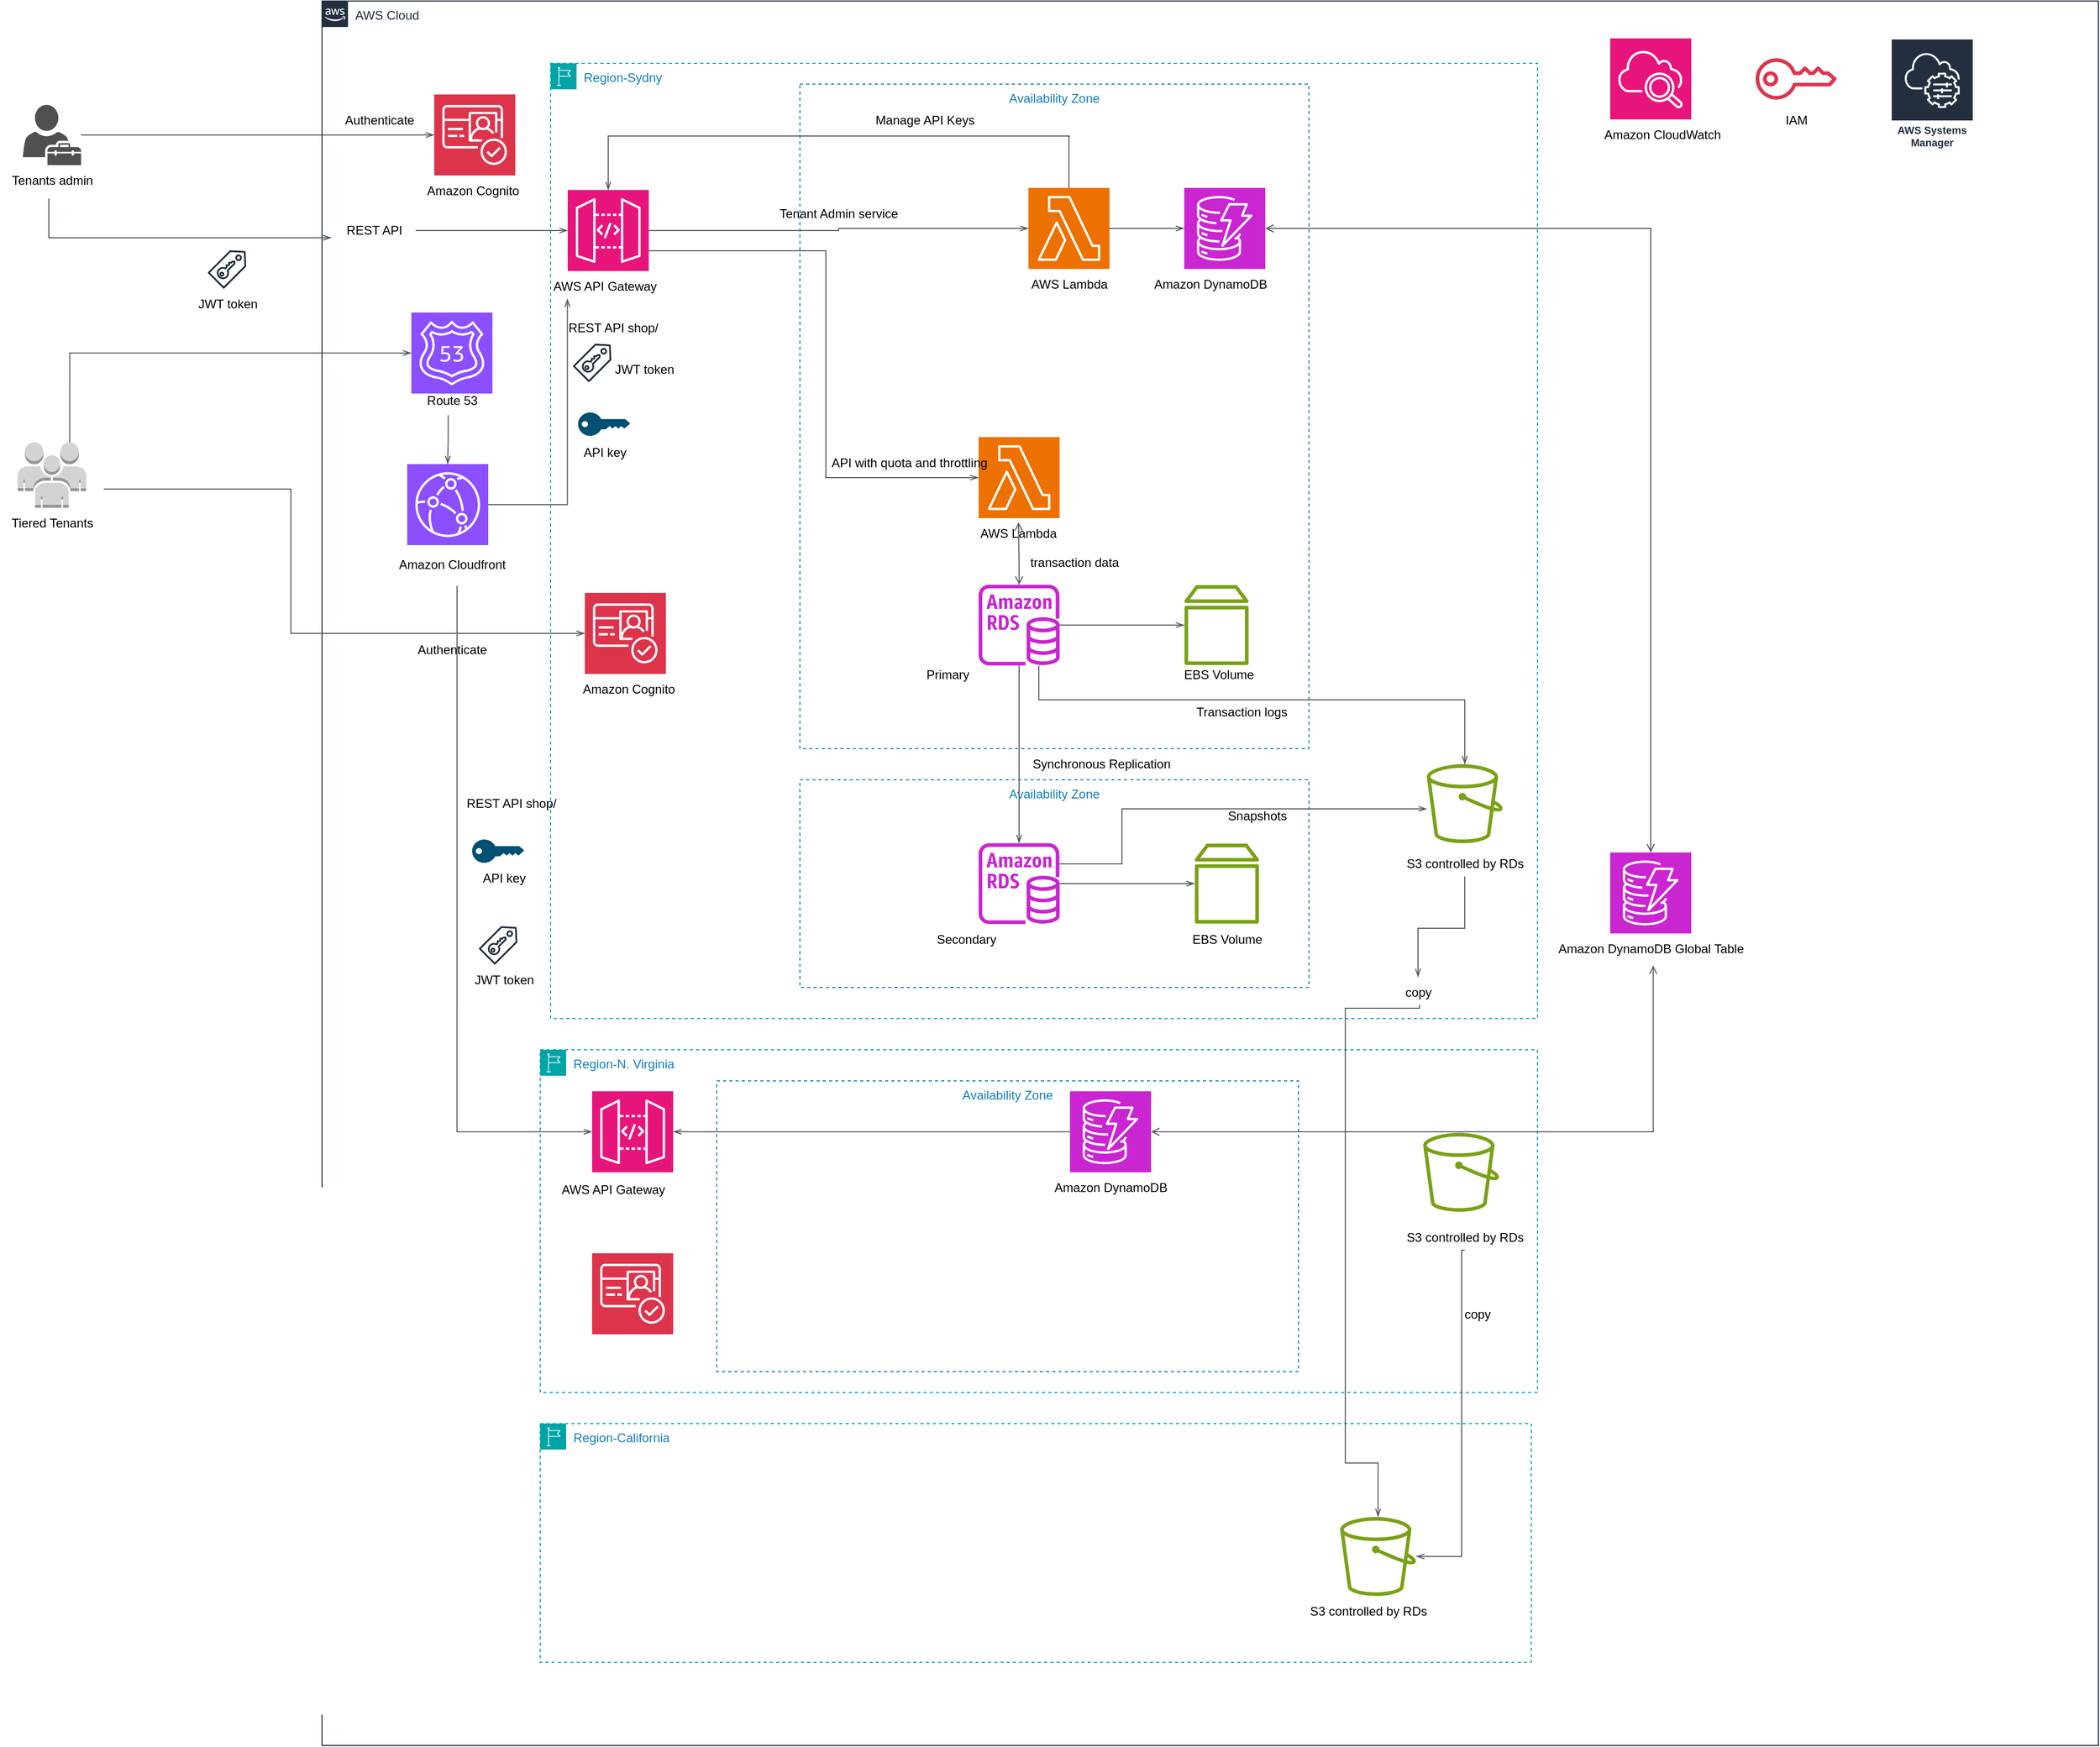 <mxfile version="24.7.12">
  <diagram name="Page-1" id="8FgOPHkXwPs0pgn3dxbm">
    <mxGraphModel dx="3476" dy="1894" grid="1" gridSize="10" guides="1" tooltips="1" connect="1" arrows="1" fold="1" page="1" pageScale="1" pageWidth="827" pageHeight="1169" math="0" shadow="0">
      <root>
        <mxCell id="0" />
        <mxCell id="1" parent="0" />
        <mxCell id="H6xSBqh_BfXNB8dxuA1T-73" value="Availability Zone" style="fillColor=none;strokeColor=#147EBA;dashed=1;verticalAlign=top;fontStyle=0;fontColor=#147EBA;whiteSpace=wrap;html=1;" parent="1" vertex="1">
          <mxGeometry x="720" y="180" width="490" height="640" as="geometry" />
        </mxCell>
        <mxCell id="H6xSBqh_BfXNB8dxuA1T-12" value="AWS Cloud" style="points=[[0,0],[0.25,0],[0.5,0],[0.75,0],[1,0],[1,0.25],[1,0.5],[1,0.75],[1,1],[0.75,1],[0.5,1],[0.25,1],[0,1],[0,0.75],[0,0.5],[0,0.25]];outlineConnect=0;gradientColor=none;html=1;whiteSpace=wrap;fontSize=12;fontStyle=0;container=1;pointerEvents=0;collapsible=0;recursiveResize=0;shape=mxgraph.aws4.group;grIcon=mxgraph.aws4.group_aws_cloud_alt;strokeColor=#232F3E;fillColor=none;verticalAlign=top;align=left;spacingLeft=30;fontColor=#232F3E;dashed=0;" parent="1" vertex="1">
          <mxGeometry x="260" y="100" width="1710" height="1680" as="geometry" />
        </mxCell>
        <mxCell id="H6xSBqh_BfXNB8dxuA1T-8" value="" style="sketch=0;outlineConnect=0;fontColor=#232F3E;gradientColor=none;fillColor=#C925D1;strokeColor=none;dashed=0;verticalLabelPosition=bottom;verticalAlign=top;align=center;html=1;fontSize=12;fontStyle=0;aspect=fixed;pointerEvents=1;shape=mxgraph.aws4.rds_instance;" parent="H6xSBqh_BfXNB8dxuA1T-12" vertex="1">
          <mxGeometry x="632" y="562" width="78" height="78" as="geometry" />
        </mxCell>
        <mxCell id="H6xSBqh_BfXNB8dxuA1T-9" value="" style="sketch=0;points=[[0,0,0],[0.25,0,0],[0.5,0,0],[0.75,0,0],[1,0,0],[0,1,0],[0.25,1,0],[0.5,1,0],[0.75,1,0],[1,1,0],[0,0.25,0],[0,0.5,0],[0,0.75,0],[1,0.25,0],[1,0.5,0],[1,0.75,0]];outlineConnect=0;fontColor=#232F3E;fillColor=#ED7100;strokeColor=#ffffff;dashed=0;verticalLabelPosition=bottom;verticalAlign=top;align=center;html=1;fontSize=12;fontStyle=0;aspect=fixed;shape=mxgraph.aws4.resourceIcon;resIcon=mxgraph.aws4.lambda;" parent="H6xSBqh_BfXNB8dxuA1T-12" vertex="1">
          <mxGeometry x="632" y="420" width="78" height="78" as="geometry" />
        </mxCell>
        <mxCell id="H6xSBqh_BfXNB8dxuA1T-11" value="" style="sketch=0;points=[[0,0,0],[0.25,0,0],[0.5,0,0],[0.75,0,0],[1,0,0],[0,1,0],[0.25,1,0],[0.5,1,0],[0.75,1,0],[1,1,0],[0,0.25,0],[0,0.5,0],[0,0.75,0],[1,0.25,0],[1,0.5,0],[1,0.75,0]];outlineConnect=0;fontColor=#232F3E;fillColor=#ED7100;strokeColor=#ffffff;dashed=0;verticalLabelPosition=bottom;verticalAlign=top;align=center;html=1;fontSize=12;fontStyle=0;aspect=fixed;shape=mxgraph.aws4.resourceIcon;resIcon=mxgraph.aws4.lambda;" parent="H6xSBqh_BfXNB8dxuA1T-12" vertex="1">
          <mxGeometry x="680" y="180" width="78" height="78" as="geometry" />
        </mxCell>
        <mxCell id="H6xSBqh_BfXNB8dxuA1T-10" value="" style="sketch=0;points=[[0,0,0],[0.25,0,0],[0.5,0,0],[0.75,0,0],[1,0,0],[0,1,0],[0.25,1,0],[0.5,1,0],[0.75,1,0],[1,1,0],[0,0.25,0],[0,0.5,0],[0,0.75,0],[1,0.25,0],[1,0.5,0],[1,0.75,0]];outlineConnect=0;fontColor=#232F3E;fillColor=#E7157B;strokeColor=#ffffff;dashed=0;verticalLabelPosition=bottom;verticalAlign=top;align=center;html=1;fontSize=12;fontStyle=0;aspect=fixed;shape=mxgraph.aws4.resourceIcon;resIcon=mxgraph.aws4.api_gateway;" parent="H6xSBqh_BfXNB8dxuA1T-12" vertex="1">
          <mxGeometry x="236.5" y="182" width="78" height="78" as="geometry" />
        </mxCell>
        <mxCell id="H6xSBqh_BfXNB8dxuA1T-6" value="" style="sketch=0;points=[[0,0,0],[0.25,0,0],[0.5,0,0],[0.75,0,0],[1,0,0],[0,1,0],[0.25,1,0],[0.5,1,0],[0.75,1,0],[1,1,0],[0,0.25,0],[0,0.5,0],[0,0.75,0],[1,0.25,0],[1,0.5,0],[1,0.75,0]];outlineConnect=0;fontColor=#232F3E;fillColor=#DD344C;strokeColor=#ffffff;dashed=0;verticalLabelPosition=bottom;verticalAlign=top;align=center;html=1;fontSize=12;fontStyle=0;aspect=fixed;shape=mxgraph.aws4.resourceIcon;resIcon=mxgraph.aws4.cognito;" parent="H6xSBqh_BfXNB8dxuA1T-12" vertex="1">
          <mxGeometry x="253" y="570" width="78" height="78" as="geometry" />
        </mxCell>
        <mxCell id="H6xSBqh_BfXNB8dxuA1T-14" value="" style="sketch=0;points=[[0,0,0],[0.25,0,0],[0.5,0,0],[0.75,0,0],[1,0,0],[0,1,0],[0.25,1,0],[0.5,1,0],[0.75,1,0],[1,1,0],[0,0.25,0],[0,0.5,0],[0,0.75,0],[1,0.25,0],[1,0.5,0],[1,0.75,0]];outlineConnect=0;fontColor=#232F3E;fillColor=#DD344C;strokeColor=#ffffff;dashed=0;verticalLabelPosition=bottom;verticalAlign=top;align=center;html=1;fontSize=12;fontStyle=0;aspect=fixed;shape=mxgraph.aws4.resourceIcon;resIcon=mxgraph.aws4.cognito;" parent="H6xSBqh_BfXNB8dxuA1T-12" vertex="1">
          <mxGeometry x="108" y="90" width="78" height="78" as="geometry" />
        </mxCell>
        <mxCell id="H6xSBqh_BfXNB8dxuA1T-20" value="Authenticate" style="text;html=1;align=center;verticalAlign=middle;resizable=0;points=[];autosize=1;strokeColor=none;fillColor=none;" parent="H6xSBqh_BfXNB8dxuA1T-12" vertex="1">
          <mxGeometry x="10" y="100" width="90" height="30" as="geometry" />
        </mxCell>
        <mxCell id="H6xSBqh_BfXNB8dxuA1T-23" value="Amazon Cognito" style="text;html=1;align=center;verticalAlign=middle;resizable=0;points=[];autosize=1;strokeColor=none;fillColor=none;" parent="H6xSBqh_BfXNB8dxuA1T-12" vertex="1">
          <mxGeometry x="90" y="168" width="110" height="30" as="geometry" />
        </mxCell>
        <mxCell id="H6xSBqh_BfXNB8dxuA1T-24" value="" style="points=[[0,0.5,0],[0.24,0,0],[0.5,0.28,0],[0.995,0.475,0],[0.5,0.72,0],[0.24,1,0]];verticalLabelPosition=bottom;sketch=0;html=1;verticalAlign=top;aspect=fixed;align=center;pointerEvents=1;shape=mxgraph.cisco19.key;fillColor=#005073;strokeColor=none;" parent="H6xSBqh_BfXNB8dxuA1T-12" vertex="1">
          <mxGeometry x="246.5" y="396.25" width="50" height="22.5" as="geometry" />
        </mxCell>
        <mxCell id="H6xSBqh_BfXNB8dxuA1T-26" value="Amazon Cognito" style="text;html=1;align=center;verticalAlign=middle;resizable=0;points=[];autosize=1;strokeColor=none;fillColor=none;" parent="H6xSBqh_BfXNB8dxuA1T-12" vertex="1">
          <mxGeometry x="240" y="648" width="110" height="30" as="geometry" />
        </mxCell>
        <mxCell id="H6xSBqh_BfXNB8dxuA1T-27" value="API key" style="text;html=1;align=center;verticalAlign=middle;resizable=0;points=[];autosize=1;strokeColor=none;fillColor=none;" parent="H6xSBqh_BfXNB8dxuA1T-12" vertex="1">
          <mxGeometry x="241.5" y="420" width="60" height="30" as="geometry" />
        </mxCell>
        <mxCell id="H6xSBqh_BfXNB8dxuA1T-31" value="" style="sketch=0;outlineConnect=0;fontColor=#232F3E;gradientColor=none;fillColor=#232F3D;strokeColor=none;dashed=0;verticalLabelPosition=bottom;verticalAlign=top;align=center;html=1;fontSize=12;fontStyle=0;aspect=fixed;pointerEvents=1;shape=mxgraph.aws4.saml_token;" parent="H6xSBqh_BfXNB8dxuA1T-12" vertex="1">
          <mxGeometry x="241.5" y="330" width="37" height="37" as="geometry" />
        </mxCell>
        <mxCell id="H6xSBqh_BfXNB8dxuA1T-32" value="JWT token" style="text;html=1;align=center;verticalAlign=middle;resizable=0;points=[];autosize=1;strokeColor=none;fillColor=none;" parent="H6xSBqh_BfXNB8dxuA1T-12" vertex="1">
          <mxGeometry x="270" y="340" width="80" height="30" as="geometry" />
        </mxCell>
        <mxCell id="H6xSBqh_BfXNB8dxuA1T-47" value="AWS API Gateway" style="text;html=1;align=center;verticalAlign=middle;resizable=0;points=[];autosize=1;strokeColor=none;fillColor=none;" parent="H6xSBqh_BfXNB8dxuA1T-12" vertex="1">
          <mxGeometry x="211.5" y="260" width="120" height="30" as="geometry" />
        </mxCell>
        <mxCell id="H6xSBqh_BfXNB8dxuA1T-48" value="AWS Lambda" style="text;html=1;align=center;verticalAlign=middle;resizable=0;points=[];autosize=1;strokeColor=none;fillColor=none;" parent="H6xSBqh_BfXNB8dxuA1T-12" vertex="1">
          <mxGeometry x="669" y="258" width="100" height="30" as="geometry" />
        </mxCell>
        <mxCell id="H6xSBqh_BfXNB8dxuA1T-49" value="AWS Lambda" style="text;html=1;align=center;verticalAlign=middle;resizable=0;points=[];autosize=1;strokeColor=none;fillColor=none;" parent="H6xSBqh_BfXNB8dxuA1T-12" vertex="1">
          <mxGeometry x="620" y="498" width="100" height="30" as="geometry" />
        </mxCell>
        <mxCell id="H6xSBqh_BfXNB8dxuA1T-51" value="" style="edgeStyle=orthogonalEdgeStyle;html=1;endArrow=openThin;elbow=vertical;startArrow=none;endFill=0;strokeColor=#545B64;rounded=0;entryX=0.5;entryY=0;entryDx=0;entryDy=0;entryPerimeter=0;exitX=0.5;exitY=0;exitDx=0;exitDy=0;exitPerimeter=0;" parent="H6xSBqh_BfXNB8dxuA1T-12" source="H6xSBqh_BfXNB8dxuA1T-11" target="H6xSBqh_BfXNB8dxuA1T-10" edge="1">
          <mxGeometry width="100" relative="1" as="geometry">
            <mxPoint x="530" y="340" as="sourcePoint" />
            <mxPoint x="430" y="340" as="targetPoint" />
            <Array as="points">
              <mxPoint x="720" y="130" />
              <mxPoint x="473" y="130" />
            </Array>
          </mxGeometry>
        </mxCell>
        <mxCell id="H6xSBqh_BfXNB8dxuA1T-52" value="Manage API Keys" style="text;html=1;align=center;verticalAlign=middle;resizable=0;points=[];autosize=1;strokeColor=none;fillColor=none;" parent="H6xSBqh_BfXNB8dxuA1T-12" vertex="1">
          <mxGeometry x="520" y="100" width="120" height="30" as="geometry" />
        </mxCell>
        <mxCell id="H6xSBqh_BfXNB8dxuA1T-53" value="Tenant Admin service" style="text;html=1;align=center;verticalAlign=middle;resizable=0;points=[];autosize=1;strokeColor=none;fillColor=none;" parent="H6xSBqh_BfXNB8dxuA1T-12" vertex="1">
          <mxGeometry x="427" y="190" width="140" height="30" as="geometry" />
        </mxCell>
        <mxCell id="H6xSBqh_BfXNB8dxuA1T-55" value="" style="edgeStyle=orthogonalEdgeStyle;html=1;endArrow=openThin;elbow=vertical;startArrow=none;endFill=0;strokeColor=#545B64;rounded=0;entryX=0;entryY=0.5;entryDx=0;entryDy=0;entryPerimeter=0;" parent="H6xSBqh_BfXNB8dxuA1T-12" source="H6xSBqh_BfXNB8dxuA1T-11" target="H6xSBqh_BfXNB8dxuA1T-62" edge="1">
          <mxGeometry width="100" relative="1" as="geometry">
            <mxPoint x="770" y="235" as="sourcePoint" />
            <mxPoint x="860" y="219.059" as="targetPoint" />
            <Array as="points" />
          </mxGeometry>
        </mxCell>
        <mxCell id="H6xSBqh_BfXNB8dxuA1T-56" value="" style="edgeStyle=orthogonalEdgeStyle;html=1;endArrow=openThin;elbow=vertical;startArrow=none;endFill=0;strokeColor=#545B64;rounded=0;exitX=1;exitY=0.75;exitDx=0;exitDy=0;exitPerimeter=0;entryX=0;entryY=0.5;entryDx=0;entryDy=0;entryPerimeter=0;" parent="H6xSBqh_BfXNB8dxuA1T-12" source="H6xSBqh_BfXNB8dxuA1T-10" target="H6xSBqh_BfXNB8dxuA1T-9" edge="1">
          <mxGeometry width="100" relative="1" as="geometry">
            <mxPoint x="430" y="340" as="sourcePoint" />
            <mxPoint x="530" y="340" as="targetPoint" />
            <Array as="points">
              <mxPoint x="485" y="241" />
              <mxPoint x="485" y="459" />
            </Array>
          </mxGeometry>
        </mxCell>
        <mxCell id="H6xSBqh_BfXNB8dxuA1T-57" value="API with quota and throttling" style="text;html=1;align=center;verticalAlign=middle;resizable=0;points=[];autosize=1;strokeColor=none;fillColor=none;" parent="H6xSBqh_BfXNB8dxuA1T-12" vertex="1">
          <mxGeometry x="480" y="430" width="170" height="30" as="geometry" />
        </mxCell>
        <mxCell id="H6xSBqh_BfXNB8dxuA1T-58" value="Authenticate" style="text;html=1;align=center;verticalAlign=middle;resizable=0;points=[];autosize=1;strokeColor=none;fillColor=none;" parent="H6xSBqh_BfXNB8dxuA1T-12" vertex="1">
          <mxGeometry x="80" y="610" width="90" height="30" as="geometry" />
        </mxCell>
        <mxCell id="H6xSBqh_BfXNB8dxuA1T-59" value="" style="sketch=0;points=[[0,0,0],[0.25,0,0],[0.5,0,0],[0.75,0,0],[1,0,0],[0,1,0],[0.25,1,0],[0.5,1,0],[0.75,1,0],[1,1,0],[0,0.25,0],[0,0.5,0],[0,0.75,0],[1,0.25,0],[1,0.5,0],[1,0.75,0]];points=[[0,0,0],[0.25,0,0],[0.5,0,0],[0.75,0,0],[1,0,0],[0,1,0],[0.25,1,0],[0.5,1,0],[0.75,1,0],[1,1,0],[0,0.25,0],[0,0.5,0],[0,0.75,0],[1,0.25,0],[1,0.5,0],[1,0.75,0]];outlineConnect=0;fontColor=#232F3E;fillColor=#E7157B;strokeColor=#ffffff;dashed=0;verticalLabelPosition=bottom;verticalAlign=top;align=center;html=1;fontSize=12;fontStyle=0;aspect=fixed;shape=mxgraph.aws4.resourceIcon;resIcon=mxgraph.aws4.cloudwatch_2;" parent="H6xSBqh_BfXNB8dxuA1T-12" vertex="1">
          <mxGeometry x="1240" y="36" width="78" height="78" as="geometry" />
        </mxCell>
        <mxCell id="H6xSBqh_BfXNB8dxuA1T-60" value="Amazon CloudWatch" style="text;html=1;align=center;verticalAlign=middle;resizable=0;points=[];autosize=1;strokeColor=none;fillColor=none;" parent="H6xSBqh_BfXNB8dxuA1T-12" vertex="1">
          <mxGeometry x="1220" y="114" width="140" height="30" as="geometry" />
        </mxCell>
        <mxCell id="H6xSBqh_BfXNB8dxuA1T-62" value="" style="sketch=0;points=[[0,0,0],[0.25,0,0],[0.5,0,0],[0.75,0,0],[1,0,0],[0,1,0],[0.25,1,0],[0.5,1,0],[0.75,1,0],[1,1,0],[0,0.25,0],[0,0.5,0],[0,0.75,0],[1,0.25,0],[1,0.5,0],[1,0.75,0]];outlineConnect=0;fontColor=#232F3E;fillColor=#C925D1;strokeColor=#ffffff;dashed=0;verticalLabelPosition=bottom;verticalAlign=top;align=center;html=1;fontSize=12;fontStyle=0;aspect=fixed;shape=mxgraph.aws4.resourceIcon;resIcon=mxgraph.aws4.dynamodb;" parent="H6xSBqh_BfXNB8dxuA1T-12" vertex="1">
          <mxGeometry x="830" y="180" width="78" height="78" as="geometry" />
        </mxCell>
        <mxCell id="H6xSBqh_BfXNB8dxuA1T-63" value="Amazon DynamoDB" style="text;html=1;align=center;verticalAlign=middle;resizable=0;points=[];autosize=1;strokeColor=none;fillColor=none;" parent="H6xSBqh_BfXNB8dxuA1T-12" vertex="1">
          <mxGeometry x="790" y="258" width="130" height="30" as="geometry" />
        </mxCell>
        <mxCell id="H6xSBqh_BfXNB8dxuA1T-64" value="" style="sketch=0;points=[[0,0,0],[0.25,0,0],[0.5,0,0],[0.75,0,0],[1,0,0],[0,1,0],[0.25,1,0],[0.5,1,0],[0.75,1,0],[1,1,0],[0,0.25,0],[0,0.5,0],[0,0.75,0],[1,0.25,0],[1,0.5,0],[1,0.75,0]];outlineConnect=0;fontColor=#232F3E;fillColor=#C925D1;strokeColor=#ffffff;dashed=0;verticalLabelPosition=bottom;verticalAlign=top;align=center;html=1;fontSize=12;fontStyle=0;aspect=fixed;shape=mxgraph.aws4.resourceIcon;resIcon=mxgraph.aws4.dynamodb;" parent="H6xSBqh_BfXNB8dxuA1T-12" vertex="1">
          <mxGeometry x="1240" y="820" width="78" height="78" as="geometry" />
        </mxCell>
        <mxCell id="H6xSBqh_BfXNB8dxuA1T-65" value="Amazon DynamoDB Global Table" style="text;html=1;align=center;verticalAlign=middle;resizable=0;points=[];autosize=1;strokeColor=none;fillColor=none;" parent="H6xSBqh_BfXNB8dxuA1T-12" vertex="1">
          <mxGeometry x="1179" y="898" width="200" height="30" as="geometry" />
        </mxCell>
        <mxCell id="H6xSBqh_BfXNB8dxuA1T-67" value="transaction data" style="text;html=1;align=center;verticalAlign=middle;resizable=0;points=[];autosize=1;strokeColor=none;fillColor=none;" parent="H6xSBqh_BfXNB8dxuA1T-12" vertex="1">
          <mxGeometry x="669" y="525.5" width="110" height="30" as="geometry" />
        </mxCell>
        <mxCell id="H6xSBqh_BfXNB8dxuA1T-68" value="" style="edgeStyle=orthogonalEdgeStyle;htmDepartman barl=1;endArrow=open;elbow=vertical;startArrow=open;startFill=0;endFill=0;strokeColor=#545B64;rounded=0;entryX=0.505;entryY=0.133;entryDx=0;entryDy=0;entryPerimeter=0;" parent="H6xSBqh_BfXNB8dxuA1T-12" source="H6xSBqh_BfXNB8dxuA1T-8" target="H6xSBqh_BfXNB8dxuA1T-49" edge="1">
          <mxGeometry width="100" relative="1" as="geometry">
            <mxPoint x="430" y="610" as="sourcePoint" />
            <mxPoint x="530" y="610" as="targetPoint" />
            <Array as="points" />
          </mxGeometry>
        </mxCell>
        <mxCell id="H6xSBqh_BfXNB8dxuA1T-69" value="" style="edgeStyle=orthogonalEdgeStyle;htmDepartman barl=1;endArrow=open;elbow=vertical;startArrow=open;startFill=0;endFill=0;strokeColor=#545B64;rounded=0;exitX=1;exitY=0.5;exitDx=0;exitDy=0;exitPerimeter=0;" parent="H6xSBqh_BfXNB8dxuA1T-12" source="H6xSBqh_BfXNB8dxuA1T-62" target="H6xSBqh_BfXNB8dxuA1T-64" edge="1">
          <mxGeometry width="100" relative="1" as="geometry">
            <mxPoint x="430" y="490" as="sourcePoint" />
            <mxPoint x="530" y="490" as="targetPoint" />
          </mxGeometry>
        </mxCell>
        <mxCell id="H6xSBqh_BfXNB8dxuA1T-76" value="" style="sketch=0;outlineConnect=0;fontColor=#232F3E;gradientColor=none;fillColor=#7AA116;strokeColor=none;dashed=0;verticalLabelPosition=bottom;verticalAlign=top;align=center;html=1;fontSize=12;fontStyle=0;aspect=fixed;pointerEvents=1;shape=mxgraph.aws4.volume;" parent="H6xSBqh_BfXNB8dxuA1T-12" vertex="1">
          <mxGeometry x="830" y="562" width="62" height="78" as="geometry" />
        </mxCell>
        <mxCell id="H6xSBqh_BfXNB8dxuA1T-77" value="EBS Volume" style="text;html=1;align=center;verticalAlign=middle;resizable=0;points=[];autosize=1;strokeColor=none;fillColor=none;" parent="H6xSBqh_BfXNB8dxuA1T-12" vertex="1">
          <mxGeometry x="818" y="633.5" width="90" height="30" as="geometry" />
        </mxCell>
        <mxCell id="H6xSBqh_BfXNB8dxuA1T-78" value="" style="edgeStyle=orthogonalEdgeStyle;html=1;endArrow=openThin;elbow=vertical;startArrow=none;endFill=0;strokeColor=#545B64;rounded=0;" parent="H6xSBqh_BfXNB8dxuA1T-12" source="H6xSBqh_BfXNB8dxuA1T-8" target="H6xSBqh_BfXNB8dxuA1T-76" edge="1">
          <mxGeometry width="100" relative="1" as="geometry">
            <mxPoint x="330" y="520" as="sourcePoint" />
            <mxPoint x="430" y="520" as="targetPoint" />
          </mxGeometry>
        </mxCell>
        <mxCell id="H6xSBqh_BfXNB8dxuA1T-82" value="Primary" style="text;html=1;align=center;verticalAlign=middle;resizable=0;points=[];autosize=1;strokeColor=none;fillColor=none;" parent="H6xSBqh_BfXNB8dxuA1T-12" vertex="1">
          <mxGeometry x="572" y="633.5" width="60" height="30" as="geometry" />
        </mxCell>
        <mxCell id="H6xSBqh_BfXNB8dxuA1T-84" value="Synchronous Replication" style="text;html=1;align=center;verticalAlign=middle;resizable=0;points=[];autosize=1;strokeColor=none;fillColor=none;" parent="H6xSBqh_BfXNB8dxuA1T-12" vertex="1">
          <mxGeometry x="670" y="720" width="160" height="30" as="geometry" />
        </mxCell>
        <mxCell id="H6xSBqh_BfXNB8dxuA1T-88" value="" style="sketch=0;outlineConnect=0;fontColor=#232F3E;gradientColor=none;fillColor=#7AA116;strokeColor=none;dashed=0;verticalLabelPosition=bottom;verticalAlign=top;align=center;html=1;fontSize=12;fontStyle=0;aspect=fixed;pointerEvents=1;shape=mxgraph.aws4.bucket;" parent="H6xSBqh_BfXNB8dxuA1T-12" vertex="1">
          <mxGeometry x="1063.46" y="735" width="73.08" height="76" as="geometry" />
        </mxCell>
        <mxCell id="H6xSBqh_BfXNB8dxuA1T-89" value="S3 controlled by RDs" style="text;html=1;align=center;verticalAlign=middle;resizable=0;points=[];autosize=1;strokeColor=none;fillColor=none;" parent="H6xSBqh_BfXNB8dxuA1T-12" vertex="1">
          <mxGeometry x="1030" y="816" width="140" height="30" as="geometry" />
        </mxCell>
        <mxCell id="H6xSBqh_BfXNB8dxuA1T-90" value="" style="edgeStyle=orthogonalEdgeStyle;html=1;endArrow=openThin;elbow=vertical;startArrow=none;endFill=0;strokeColor=#545B64;rounded=0;" parent="H6xSBqh_BfXNB8dxuA1T-12" source="H6xSBqh_BfXNB8dxuA1T-8" target="H6xSBqh_BfXNB8dxuA1T-88" edge="1">
          <mxGeometry width="100" relative="1" as="geometry">
            <mxPoint x="670" y="590" as="sourcePoint" />
            <mxPoint x="1030" y="660" as="targetPoint" />
            <Array as="points">
              <mxPoint x="690" y="673" />
            </Array>
          </mxGeometry>
        </mxCell>
        <mxCell id="H6xSBqh_BfXNB8dxuA1T-91" value="Transaction logs" style="text;html=1;align=center;verticalAlign=middle;resizable=0;points=[];autosize=1;strokeColor=none;fillColor=none;" parent="H6xSBqh_BfXNB8dxuA1T-12" vertex="1">
          <mxGeometry x="830" y="670" width="110" height="30" as="geometry" />
        </mxCell>
        <mxCell id="H6xSBqh_BfXNB8dxuA1T-107" value="Region-California" style="points=[[0,0],[0.25,0],[0.5,0],[0.75,0],[1,0],[1,0.25],[1,0.5],[1,0.75],[1,1],[0.75,1],[0.5,1],[0.25,1],[0,1],[0,0.75],[0,0.5],[0,0.25]];outlineConnect=0;gradientColor=none;html=1;whiteSpace=wrap;fontSize=12;fontStyle=0;container=1;pointerEvents=0;collapsible=0;recursiveResize=0;shape=mxgraph.aws4.group;grIcon=mxgraph.aws4.group_region;strokeColor=#00A4A6;fillColor=none;verticalAlign=top;align=left;spacingLeft=30;fontColor=#147EBA;dashed=1;" parent="H6xSBqh_BfXNB8dxuA1T-12" vertex="1">
          <mxGeometry x="210" y="1370" width="954" height="230" as="geometry" />
        </mxCell>
        <mxCell id="H6xSBqh_BfXNB8dxuA1T-109" value="" style="sketch=0;outlineConnect=0;fontColor=#232F3E;gradientColor=none;fillColor=#7AA116;strokeColor=none;dashed=0;verticalLabelPosition=bottom;verticalAlign=top;align=center;html=1;fontSize=12;fontStyle=0;aspect=fixed;pointerEvents=1;shape=mxgraph.aws4.bucket;" parent="H6xSBqh_BfXNB8dxuA1T-107" vertex="1">
          <mxGeometry x="770" y="90" width="73.08" height="76" as="geometry" />
        </mxCell>
        <mxCell id="H6xSBqh_BfXNB8dxuA1T-110" value="S3 controlled by RDs" style="text;html=1;align=center;verticalAlign=middle;resizable=0;points=[];autosize=1;strokeColor=none;fillColor=none;" parent="H6xSBqh_BfXNB8dxuA1T-107" vertex="1">
          <mxGeometry x="726.54" y="166" width="140" height="30" as="geometry" />
        </mxCell>
        <mxCell id="H6xSBqh_BfXNB8dxuA1T-113" value="copy" style="text;html=1;align=center;verticalAlign=middle;resizable=0;points=[];autosize=1;strokeColor=none;fillColor=none;" parent="H6xSBqh_BfXNB8dxuA1T-12" vertex="1">
          <mxGeometry x="1086.54" y="1250" width="50" height="30" as="geometry" />
        </mxCell>
        <mxCell id="H6xSBqh_BfXNB8dxuA1T-126" value="" style="sketch=0;points=[[0,0,0],[0.25,0,0],[0.5,0,0],[0.75,0,0],[1,0,0],[0,1,0],[0.25,1,0],[0.5,1,0],[0.75,1,0],[1,1,0],[0,0.25,0],[0,0.5,0],[0,0.75,0],[1,0.25,0],[1,0.5,0],[1,0.75,0]];outlineConnect=0;fontColor=#232F3E;fillColor=#8C4FFF;strokeColor=#ffffff;dashed=0;verticalLabelPosition=bottom;verticalAlign=top;align=center;html=1;fontSize=12;fontStyle=0;aspect=fixed;shape=mxgraph.aws4.resourceIcon;resIcon=mxgraph.aws4.route_53;" parent="H6xSBqh_BfXNB8dxuA1T-12" vertex="1">
          <mxGeometry x="86" y="300" width="78" height="78" as="geometry" />
        </mxCell>
        <mxCell id="H6xSBqh_BfXNB8dxuA1T-130" value="" style="edgeStyle=orthogonalEdgeStyle;html=1;endArrow=openThin;elbow=vertical;startArrow=none;endFill=0;strokeColor=#545B64;rounded=0;exitX=1;exitY=0.5;exitDx=0;exitDy=0;exitPerimeter=0;entryX=0.206;entryY=0.889;entryDx=0;entryDy=0;entryPerimeter=0;" parent="H6xSBqh_BfXNB8dxuA1T-12" source="H6xSBqh_BfXNB8dxuA1T-137" target="H6xSBqh_BfXNB8dxuA1T-47" edge="1">
          <mxGeometry width="100" relative="1" as="geometry">
            <mxPoint x="330" y="460" as="sourcePoint" />
            <mxPoint x="430" y="460" as="targetPoint" />
          </mxGeometry>
        </mxCell>
        <mxCell id="H6xSBqh_BfXNB8dxuA1T-37" value="REST API shop/" style="text;html=1;align=center;verticalAlign=middle;resizable=0;points=[];autosize=1;strokeColor=none;fillColor=none;" parent="H6xSBqh_BfXNB8dxuA1T-12" vertex="1">
          <mxGeometry x="224.5" y="300" width="110" height="30" as="geometry" />
        </mxCell>
        <mxCell id="H6xSBqh_BfXNB8dxuA1T-36" value="REST API" style="text;html=1;align=center;verticalAlign=middle;resizable=0;points=[];autosize=1;strokeColor=none;fillColor=none;" parent="H6xSBqh_BfXNB8dxuA1T-12" vertex="1">
          <mxGeometry x="10" y="206" width="80" height="30" as="geometry" />
        </mxCell>
        <mxCell id="H6xSBqh_BfXNB8dxuA1T-45" value="" style="edgeStyle=orthogonalEdgeStyle;html=1;endArrow=openThin;elbow=vertical;startArrow=none;endFill=0;strokeColor=#545B64;rounded=0;entryX=0;entryY=0.5;entryDx=0;entryDy=0;entryPerimeter=0;" parent="H6xSBqh_BfXNB8dxuA1T-12" source="H6xSBqh_BfXNB8dxuA1T-36" target="H6xSBqh_BfXNB8dxuA1T-10" edge="1">
          <mxGeometry width="100" relative="1" as="geometry">
            <mxPoint x="360" y="390" as="sourcePoint" />
            <mxPoint x="430" y="219" as="targetPoint" />
          </mxGeometry>
        </mxCell>
        <mxCell id="H6xSBqh_BfXNB8dxuA1T-50" value="" style="edgeStyle=orthogonalEdgeStyle;html=1;endArrow=openThin;elbow=vertical;startArrow=none;endFill=0;strokeColor=#545B64;rounded=0;entryX=0;entryY=0.5;entryDx=0;entryDy=0;entryPerimeter=0;exitX=1;exitY=0.5;exitDx=0;exitDy=0;exitPerimeter=0;" parent="H6xSBqh_BfXNB8dxuA1T-12" source="H6xSBqh_BfXNB8dxuA1T-10" target="H6xSBqh_BfXNB8dxuA1T-11" edge="1">
          <mxGeometry width="100" relative="1" as="geometry">
            <mxPoint x="510" y="219" as="sourcePoint" />
            <mxPoint x="460" y="390" as="targetPoint" />
          </mxGeometry>
        </mxCell>
        <mxCell id="H6xSBqh_BfXNB8dxuA1T-137" value="" style="sketch=0;points=[[0,0,0],[0.25,0,0],[0.5,0,0],[0.75,0,0],[1,0,0],[0,1,0],[0.25,1,0],[0.5,1,0],[0.75,1,0],[1,1,0],[0,0.25,0],[0,0.5,0],[0,0.75,0],[1,0.25,0],[1,0.5,0],[1,0.75,0]];outlineConnect=0;fontColor=#232F3E;fillColor=#8C4FFF;strokeColor=#ffffff;dashed=0;verticalLabelPosition=bottom;verticalAlign=top;align=center;html=1;fontSize=12;fontStyle=0;aspect=fixed;shape=mxgraph.aws4.resourceIcon;resIcon=mxgraph.aws4.cloudfront;" parent="H6xSBqh_BfXNB8dxuA1T-12" vertex="1">
          <mxGeometry x="82" y="446" width="78" height="78" as="geometry" />
        </mxCell>
        <mxCell id="H6xSBqh_BfXNB8dxuA1T-140" value="Amazon Cloudfront" style="text;html=1;align=center;verticalAlign=middle;resizable=0;points=[];autosize=1;strokeColor=none;fillColor=none;" parent="H6xSBqh_BfXNB8dxuA1T-12" vertex="1">
          <mxGeometry x="60" y="528" width="130" height="30" as="geometry" />
        </mxCell>
        <mxCell id="H6xSBqh_BfXNB8dxuA1T-144" value="REST API shop/" style="text;html=1;align=center;verticalAlign=middle;resizable=0;points=[];autosize=1;strokeColor=none;fillColor=none;" parent="H6xSBqh_BfXNB8dxuA1T-12" vertex="1">
          <mxGeometry x="126.5" y="758" width="110" height="30" as="geometry" />
        </mxCell>
        <mxCell id="H6xSBqh_BfXNB8dxuA1T-145" value="JWT token" style="text;html=1;align=center;verticalAlign=middle;resizable=0;points=[];autosize=1;strokeColor=none;fillColor=none;" parent="H6xSBqh_BfXNB8dxuA1T-12" vertex="1">
          <mxGeometry x="135" y="928" width="80" height="30" as="geometry" />
        </mxCell>
        <mxCell id="H6xSBqh_BfXNB8dxuA1T-148" value="" style="sketch=0;outlineConnect=0;fontColor=#232F3E;gradientColor=none;fillColor=#232F3D;strokeColor=none;dashed=0;verticalLabelPosition=bottom;verticalAlign=top;align=center;html=1;fontSize=12;fontStyle=0;aspect=fixed;pointerEvents=1;shape=mxgraph.aws4.saml_token;" parent="H6xSBqh_BfXNB8dxuA1T-12" vertex="1">
          <mxGeometry x="151" y="891" width="37" height="37" as="geometry" />
        </mxCell>
        <mxCell id="H6xSBqh_BfXNB8dxuA1T-149" value="" style="points=[[0,0.5,0],[0.24,0,0],[0.5,0.28,0],[0.995,0.475,0],[0.5,0.72,0],[0.24,1,0]];verticalLabelPosition=bottom;sketch=0;html=1;verticalAlign=top;aspect=fixed;align=center;pointerEvents=1;shape=mxgraph.cisco19.key;fillColor=#005073;strokeColor=none;" parent="H6xSBqh_BfXNB8dxuA1T-12" vertex="1">
          <mxGeometry x="144.5" y="807.5" width="50" height="22.5" as="geometry" />
        </mxCell>
        <mxCell id="H6xSBqh_BfXNB8dxuA1T-150" value="API key" style="text;html=1;align=center;verticalAlign=middle;resizable=0;points=[];autosize=1;strokeColor=none;fillColor=none;" parent="H6xSBqh_BfXNB8dxuA1T-12" vertex="1">
          <mxGeometry x="145" y="830" width="60" height="30" as="geometry" />
        </mxCell>
        <mxCell id="H6xSBqh_BfXNB8dxuA1T-151" value="Route 53" style="text;html=1;align=center;verticalAlign=middle;resizable=0;points=[];autosize=1;strokeColor=none;fillColor=none;" parent="H6xSBqh_BfXNB8dxuA1T-12" vertex="1">
          <mxGeometry x="90" y="370" width="70" height="30" as="geometry" />
        </mxCell>
        <mxCell id="H6xSBqh_BfXNB8dxuA1T-153" value="" style="edgeStyle=orthogonalEdgeStyle;html=1;endArrow=openThin;elbow=vertical;startArrow=none;endFill=0;strokeColor=#545B64;rounded=0;entryX=0.5;entryY=0;entryDx=0;entryDy=0;entryPerimeter=0;exitX=0.449;exitY=0.962;exitDx=0;exitDy=0;exitPerimeter=0;" parent="H6xSBqh_BfXNB8dxuA1T-12" source="H6xSBqh_BfXNB8dxuA1T-151" target="H6xSBqh_BfXNB8dxuA1T-137" edge="1">
          <mxGeometry width="100" relative="1" as="geometry">
            <mxPoint x="260" y="490" as="sourcePoint" />
            <mxPoint x="360" y="490" as="targetPoint" />
          </mxGeometry>
        </mxCell>
        <mxCell id="I-mqqnWzceTXhoV7J4ak-1" value="" style="sketch=0;outlineConnect=0;fontColor=#232F3E;gradientColor=none;fillColor=#DD344C;strokeColor=none;dashed=0;verticalLabelPosition=bottom;verticalAlign=top;align=center;html=1;fontSize=12;fontStyle=0;aspect=fixed;pointerEvents=1;shape=mxgraph.aws4.addon;" vertex="1" parent="H6xSBqh_BfXNB8dxuA1T-12">
          <mxGeometry x="1380" y="55" width="78" height="40" as="geometry" />
        </mxCell>
        <mxCell id="I-mqqnWzceTXhoV7J4ak-2" value="AWS Systems Manager" style="sketch=0;outlineConnect=0;fontColor=#232F3E;gradientColor=none;strokeColor=#ffffff;fillColor=#232F3E;dashed=0;verticalLabelPosition=middle;verticalAlign=bottom;align=center;html=1;whiteSpace=wrap;fontSize=10;fontStyle=1;spacing=3;shape=mxgraph.aws4.productIcon;prIcon=mxgraph.aws4.systems_manager;" vertex="1" parent="H6xSBqh_BfXNB8dxuA1T-12">
          <mxGeometry x="1510" y="36" width="80" height="110" as="geometry" />
        </mxCell>
        <mxCell id="I-mqqnWzceTXhoV7J4ak-3" value="IAM" style="text;html=1;align=center;verticalAlign=middle;resizable=0;points=[];autosize=1;strokeColor=none;fillColor=none;" vertex="1" parent="H6xSBqh_BfXNB8dxuA1T-12">
          <mxGeometry x="1399" y="100" width="40" height="30" as="geometry" />
        </mxCell>
        <mxCell id="H6xSBqh_BfXNB8dxuA1T-1" value="" style="sketch=0;pointerEvents=1;shadow=0;dashed=0;html=1;strokeColor=none;fillColor=#505050;labelPosition=center;verticalLabelPosition=bottom;verticalAlign=top;outlineConnect=0;align=center;shape=mxgraph.office.users.tenant_admin;" parent="1" vertex="1">
          <mxGeometry x="-28" y="200" width="56" height="58" as="geometry" />
        </mxCell>
        <mxCell id="H6xSBqh_BfXNB8dxuA1T-19" value="" style="edgeStyle=orthogonalEdgeStyle;html=1;endArrow=openThin;elbow=vertical;startArrow=none;endFill=0;strokeColor=#545B64;rounded=0;entryX=0;entryY=0.5;entryDx=0;entryDy=0;entryPerimeter=0;" parent="1" source="H6xSBqh_BfXNB8dxuA1T-1" target="H6xSBqh_BfXNB8dxuA1T-14" edge="1">
          <mxGeometry width="100" relative="1" as="geometry">
            <mxPoint x="80" y="290" as="sourcePoint" />
            <mxPoint x="180" y="290" as="targetPoint" />
            <Array as="points">
              <mxPoint x="230" y="229" />
              <mxPoint x="230" y="229" />
            </Array>
          </mxGeometry>
        </mxCell>
        <mxCell id="H6xSBqh_BfXNB8dxuA1T-28" value="" style="edgeStyle=orthogonalEdgeStyle;html=1;endArrow=openThin;elbow=vertical;startArrow=none;endFill=0;strokeColor=#545B64;rounded=0;entryX=0;entryY=0.5;entryDx=0;entryDy=0;entryPerimeter=0;" parent="1" target="H6xSBqh_BfXNB8dxuA1T-6" edge="1">
          <mxGeometry width="100" relative="1" as="geometry">
            <mxPoint x="49.904" y="570" as="sourcePoint" />
            <mxPoint x="720" y="490" as="targetPoint" />
            <Array as="points">
              <mxPoint x="230" y="570" />
              <mxPoint x="230" y="709" />
            </Array>
          </mxGeometry>
        </mxCell>
        <mxCell id="H6xSBqh_BfXNB8dxuA1T-71" value="" style="outlineConnect=0;dashed=0;verticalLabelPosition=bottom;verticalAlign=top;align=center;html=1;shape=mxgraph.aws3.users;fillColor=#D2D3D3;gradientColor=none;" parent="1" vertex="1">
          <mxGeometry x="-33" y="525" width="66" height="63" as="geometry" />
        </mxCell>
        <mxCell id="H6xSBqh_BfXNB8dxuA1T-72" value="Tiered Tenants" style="text;html=1;align=center;verticalAlign=middle;resizable=0;points=[];autosize=1;strokeColor=none;fillColor=none;" parent="1" vertex="1">
          <mxGeometry x="-50" y="588" width="100" height="30" as="geometry" />
        </mxCell>
        <mxCell id="H6xSBqh_BfXNB8dxuA1T-75" value="Availability Zone" style="fillColor=none;strokeColor=#147EBA;dashed=1;verticalAlign=top;fontStyle=0;fontColor=#147EBA;whiteSpace=wrap;html=1;" parent="1" vertex="1">
          <mxGeometry x="720" y="850" width="490" height="200" as="geometry" />
        </mxCell>
        <mxCell id="H6xSBqh_BfXNB8dxuA1T-79" value="" style="sketch=0;outlineConnect=0;fontColor=#232F3E;gradientColor=none;fillColor=#C925D1;strokeColor=none;dashed=0;verticalLabelPosition=bottom;verticalAlign=top;align=center;html=1;fontSize=12;fontStyle=0;aspect=fixed;pointerEvents=1;shape=mxgraph.aws4.rds_instance;" parent="1" vertex="1">
          <mxGeometry x="892" y="911" width="78" height="78" as="geometry" />
        </mxCell>
        <mxCell id="H6xSBqh_BfXNB8dxuA1T-80" value="" style="sketch=0;outlineConnect=0;fontColor=#232F3E;gradientColor=none;fillColor=#7AA116;strokeColor=none;dashed=0;verticalLabelPosition=bottom;verticalAlign=top;align=center;html=1;fontSize=12;fontStyle=0;aspect=fixed;pointerEvents=1;shape=mxgraph.aws4.volume;" parent="1" vertex="1">
          <mxGeometry x="1100" y="911" width="62" height="78" as="geometry" />
        </mxCell>
        <mxCell id="H6xSBqh_BfXNB8dxuA1T-81" value="" style="edgeStyle=orthogonalEdgeStyle;html=1;endArrow=openThin;elbow=vertical;startArrow=none;endFill=0;strokeColor=#545B64;rounded=0;" parent="1" source="H6xSBqh_BfXNB8dxuA1T-79" target="H6xSBqh_BfXNB8dxuA1T-80" edge="1">
          <mxGeometry width="100" relative="1" as="geometry">
            <mxPoint x="600" y="869" as="sourcePoint" />
            <mxPoint x="700" y="869" as="targetPoint" />
          </mxGeometry>
        </mxCell>
        <mxCell id="H6xSBqh_BfXNB8dxuA1T-83" value="Secondary" style="text;html=1;align=center;verticalAlign=middle;resizable=0;points=[];autosize=1;strokeColor=none;fillColor=none;" parent="1" vertex="1">
          <mxGeometry x="840" y="989" width="80" height="30" as="geometry" />
        </mxCell>
        <mxCell id="H6xSBqh_BfXNB8dxuA1T-85" value="" style="edgeStyle=orthogonalEdgeStyle;html=1;endArrow=openThin;elbow=vertical;startArrow=none;endFill=0;strokeColor=#545B64;rounded=0;" parent="1" source="H6xSBqh_BfXNB8dxuA1T-8" target="H6xSBqh_BfXNB8dxuA1T-79" edge="1">
          <mxGeometry width="100" relative="1" as="geometry">
            <mxPoint x="590" y="850" as="sourcePoint" />
            <mxPoint x="690" y="850" as="targetPoint" />
          </mxGeometry>
        </mxCell>
        <mxCell id="H6xSBqh_BfXNB8dxuA1T-87" value="EBS Volume" style="text;html=1;align=center;verticalAlign=middle;resizable=0;points=[];autosize=1;strokeColor=none;fillColor=none;" parent="1" vertex="1">
          <mxGeometry x="1086" y="989" width="90" height="30" as="geometry" />
        </mxCell>
        <mxCell id="H6xSBqh_BfXNB8dxuA1T-92" value="" style="edgeStyle=orthogonalEdgeStyle;html=1;endArrow=openThin;elbow=vertical;startArrow=none;endFill=0;strokeColor=#545B64;rounded=0;" parent="1" source="H6xSBqh_BfXNB8dxuA1T-79" target="H6xSBqh_BfXNB8dxuA1T-88" edge="1">
          <mxGeometry width="100" relative="1" as="geometry">
            <mxPoint x="930" y="690" as="sourcePoint" />
            <mxPoint x="1030" y="690" as="targetPoint" />
            <Array as="points">
              <mxPoint x="1030" y="931" />
              <mxPoint x="1030" y="878" />
            </Array>
          </mxGeometry>
        </mxCell>
        <mxCell id="H6xSBqh_BfXNB8dxuA1T-94" value="Region-N. Virginia" style="points=[[0,0],[0.25,0],[0.5,0],[0.75,0],[1,0],[1,0.25],[1,0.5],[1,0.75],[1,1],[0.75,1],[0.5,1],[0.25,1],[0,1],[0,0.75],[0,0.5],[0,0.25]];outlineConnect=0;gradientColor=none;html=1;whiteSpace=wrap;fontSize=12;fontStyle=0;container=1;pointerEvents=0;collapsible=0;recursiveResize=0;shape=mxgraph.aws4.group;grIcon=mxgraph.aws4.group_region;strokeColor=#00A4A6;fillColor=none;verticalAlign=top;align=left;spacingLeft=30;fontColor=#147EBA;dashed=1;" parent="1" vertex="1">
          <mxGeometry x="470" y="1110" width="960" height="330" as="geometry" />
        </mxCell>
        <mxCell id="H6xSBqh_BfXNB8dxuA1T-125" value="Availability Zone" style="fillColor=none;strokeColor=#147EBA;dashed=1;verticalAlign=top;fontStyle=0;fontColor=#147EBA;whiteSpace=wrap;html=1;" parent="H6xSBqh_BfXNB8dxuA1T-94" vertex="1">
          <mxGeometry x="170" y="30" width="560" height="280" as="geometry" />
        </mxCell>
        <mxCell id="H6xSBqh_BfXNB8dxuA1T-96" value="" style="sketch=0;points=[[0,0,0],[0.25,0,0],[0.5,0,0],[0.75,0,0],[1,0,0],[0,1,0],[0.25,1,0],[0.5,1,0],[0.75,1,0],[1,1,0],[0,0.25,0],[0,0.5,0],[0,0.75,0],[1,0.25,0],[1,0.5,0],[1,0.75,0]];outlineConnect=0;fontColor=#232F3E;fillColor=#C925D1;strokeColor=#ffffff;dashed=0;verticalLabelPosition=bottom;verticalAlign=top;align=center;html=1;fontSize=12;fontStyle=0;aspect=fixed;shape=mxgraph.aws4.resourceIcon;resIcon=mxgraph.aws4.dynamodb;" parent="H6xSBqh_BfXNB8dxuA1T-94" vertex="1">
          <mxGeometry x="510" y="40" width="78" height="78" as="geometry" />
        </mxCell>
        <mxCell id="H6xSBqh_BfXNB8dxuA1T-99" value="" style="sketch=0;outlineConnect=0;fontColor=#232F3E;gradientColor=none;fillColor=#7AA116;strokeColor=none;dashed=0;verticalLabelPosition=bottom;verticalAlign=top;align=center;html=1;fontSize=12;fontStyle=0;aspect=fixed;pointerEvents=1;shape=mxgraph.aws4.bucket;" parent="H6xSBqh_BfXNB8dxuA1T-94" vertex="1">
          <mxGeometry x="850" y="80" width="73.08" height="76" as="geometry" />
        </mxCell>
        <mxCell id="H6xSBqh_BfXNB8dxuA1T-100" value="S3 controlled by RDs" style="text;html=1;align=center;verticalAlign=middle;resizable=0;points=[];autosize=1;strokeColor=none;fillColor=none;" parent="H6xSBqh_BfXNB8dxuA1T-94" vertex="1">
          <mxGeometry x="820" y="166" width="140" height="30" as="geometry" />
        </mxCell>
        <mxCell id="H6xSBqh_BfXNB8dxuA1T-106" value="Amazon DynamoDB" style="text;html=1;align=center;verticalAlign=middle;resizable=0;points=[];autosize=1;strokeColor=none;fillColor=none;" parent="H6xSBqh_BfXNB8dxuA1T-94" vertex="1">
          <mxGeometry x="484" y="118" width="130" height="30" as="geometry" />
        </mxCell>
        <mxCell id="H6xSBqh_BfXNB8dxuA1T-122" value="" style="sketch=0;points=[[0,0,0],[0.25,0,0],[0.5,0,0],[0.75,0,0],[1,0,0],[0,1,0],[0.25,1,0],[0.5,1,0],[0.75,1,0],[1,1,0],[0,0.25,0],[0,0.5,0],[0,0.75,0],[1,0.25,0],[1,0.5,0],[1,0.75,0]];outlineConnect=0;fontColor=#232F3E;fillColor=#E7157B;strokeColor=#ffffff;dashed=0;verticalLabelPosition=bottom;verticalAlign=top;align=center;html=1;fontSize=12;fontStyle=0;aspect=fixed;shape=mxgraph.aws4.resourceIcon;resIcon=mxgraph.aws4.api_gateway;" parent="H6xSBqh_BfXNB8dxuA1T-94" vertex="1">
          <mxGeometry x="50" y="40" width="78" height="78" as="geometry" />
        </mxCell>
        <mxCell id="H6xSBqh_BfXNB8dxuA1T-123" value="AWS API Gateway" style="text;html=1;align=center;verticalAlign=middle;resizable=0;points=[];autosize=1;strokeColor=none;fillColor=none;" parent="H6xSBqh_BfXNB8dxuA1T-94" vertex="1">
          <mxGeometry x="10" y="120" width="120" height="30" as="geometry" />
        </mxCell>
        <mxCell id="H6xSBqh_BfXNB8dxuA1T-124" value="" style="sketch=0;points=[[0,0,0],[0.25,0,0],[0.5,0,0],[0.75,0,0],[1,0,0],[0,1,0],[0.25,1,0],[0.5,1,0],[0.75,1,0],[1,1,0],[0,0.25,0],[0,0.5,0],[0,0.75,0],[1,0.25,0],[1,0.5,0],[1,0.75,0]];outlineConnect=0;fontColor=#232F3E;fillColor=#DD344C;strokeColor=#ffffff;dashed=0;verticalLabelPosition=bottom;verticalAlign=top;align=center;html=1;fontSize=12;fontStyle=0;aspect=fixed;shape=mxgraph.aws4.resourceIcon;resIcon=mxgraph.aws4.cognito;" parent="H6xSBqh_BfXNB8dxuA1T-94" vertex="1">
          <mxGeometry x="50" y="196" width="78" height="78" as="geometry" />
        </mxCell>
        <mxCell id="H6xSBqh_BfXNB8dxuA1T-136" value="" style="edgeStyle=orthogonalEdgeStyle;html=1;endArrow=none;elbow=vertical;startArrow=openThin;startFill=0;strokeColor=#545B64;rounded=0;exitX=1;exitY=0.5;exitDx=0;exitDy=0;exitPerimeter=0;entryX=0;entryY=0.5;entryDx=0;entryDy=0;entryPerimeter=0;" parent="H6xSBqh_BfXNB8dxuA1T-94" source="H6xSBqh_BfXNB8dxuA1T-122" target="H6xSBqh_BfXNB8dxuA1T-96" edge="1">
          <mxGeometry width="100" relative="1" as="geometry">
            <mxPoint x="-20" y="-140" as="sourcePoint" />
            <mxPoint x="80" y="-140" as="targetPoint" />
          </mxGeometry>
        </mxCell>
        <mxCell id="H6xSBqh_BfXNB8dxuA1T-93" value="Snapshots" style="text;html=1;align=center;verticalAlign=middle;resizable=0;points=[];autosize=1;strokeColor=none;fillColor=none;" parent="1" vertex="1">
          <mxGeometry x="1120" y="870" width="80" height="30" as="geometry" />
        </mxCell>
        <mxCell id="H6xSBqh_BfXNB8dxuA1T-98" value="" style="edgeStyle=orthogonalEdgeStyle;htmDepartman barl=1;endArrow=open;elbow=vertical;startArrow=open;startFill=0;endFill=0;strokeColor=#545B64;rounded=0;exitX=1;exitY=0.5;exitDx=0;exitDy=0;exitPerimeter=0;entryX=0.512;entryY=1.029;entryDx=0;entryDy=0;entryPerimeter=0;" parent="1" source="H6xSBqh_BfXNB8dxuA1T-96" target="H6xSBqh_BfXNB8dxuA1T-65" edge="1">
          <mxGeometry width="100" relative="1" as="geometry">
            <mxPoint x="930" y="980" as="sourcePoint" />
            <mxPoint x="1030" y="980" as="targetPoint" />
          </mxGeometry>
        </mxCell>
        <mxCell id="H6xSBqh_BfXNB8dxuA1T-101" value="" style="edgeStyle=orthogonalEdgeStyle;html=1;endArrow=openThin;elbow=vertical;startArrow=none;endFill=0;strokeColor=#545B64;rounded=0;exitX=0.527;exitY=0.889;exitDx=0;exitDy=0;exitPerimeter=0;" parent="1" source="H6xSBqh_BfXNB8dxuA1T-102" target="H6xSBqh_BfXNB8dxuA1T-109" edge="1">
          <mxGeometry width="100" relative="1" as="geometry">
            <mxPoint x="1385" y="1070" as="sourcePoint" />
            <mxPoint x="1334.643" y="1507.886" as="targetPoint" />
            <Array as="points">
              <mxPoint x="1316" y="1070" />
              <mxPoint x="1245" y="1070" />
              <mxPoint x="1245" y="1508" />
            </Array>
          </mxGeometry>
        </mxCell>
        <mxCell id="H6xSBqh_BfXNB8dxuA1T-105" value="" style="edgeStyle=orthogonalEdgeStyle;html=1;endArrow=openThin;elbow=vertical;startArrow=none;endFill=0;strokeColor=#545B64;rounded=0;exitX=0.5;exitY=0.905;exitDx=0;exitDy=0;exitPerimeter=0;" parent="1" source="H6xSBqh_BfXNB8dxuA1T-89" target="H6xSBqh_BfXNB8dxuA1T-102" edge="1">
          <mxGeometry width="100" relative="1" as="geometry">
            <mxPoint x="1360" y="943" as="sourcePoint" />
            <mxPoint x="1360" y="1190" as="targetPoint" />
          </mxGeometry>
        </mxCell>
        <mxCell id="H6xSBqh_BfXNB8dxuA1T-102" value="copy" style="text;html=1;align=center;verticalAlign=middle;resizable=0;points=[];autosize=1;strokeColor=none;fillColor=none;" parent="1" vertex="1">
          <mxGeometry x="1290" y="1040" width="50" height="30" as="geometry" />
        </mxCell>
        <mxCell id="H6xSBqh_BfXNB8dxuA1T-115" value="" style="edgeStyle=orthogonalEdgeStyle;html=1;endArrow=openThin;elbow=vertical;startArrow=none;endFill=0;strokeColor=#545B64;rounded=0;" parent="1" target="H6xSBqh_BfXNB8dxuA1T-109" edge="1">
          <mxGeometry width="100" relative="1" as="geometry">
            <mxPoint x="1360" y="1303" as="sourcePoint" />
            <mxPoint x="1350" y="1340" as="targetPoint" />
            <Array as="points">
              <mxPoint x="1357" y="1303" />
            </Array>
          </mxGeometry>
        </mxCell>
        <mxCell id="H6xSBqh_BfXNB8dxuA1T-127" value="Tenants admin" style="text;html=1;align=center;verticalAlign=middle;resizable=0;points=[];autosize=1;strokeColor=none;fillColor=none;" parent="1" vertex="1">
          <mxGeometry x="-50" y="258" width="100" height="30" as="geometry" />
        </mxCell>
        <mxCell id="H6xSBqh_BfXNB8dxuA1T-34" value="" style="sketch=0;outlineConnect=0;fontColor=#232F3E;gradientColor=none;fillColor=#232F3D;strokeColor=none;dashed=0;verticalLabelPosition=bottom;verticalAlign=top;align=center;html=1;fontSize=12;fontStyle=0;aspect=fixed;pointerEvents=1;shape=mxgraph.aws4.saml_token;" parent="1" vertex="1">
          <mxGeometry x="150" y="340" width="37" height="37" as="geometry" />
        </mxCell>
        <mxCell id="H6xSBqh_BfXNB8dxuA1T-35" value="JWT token" style="text;html=1;align=center;verticalAlign=middle;resizable=0;points=[];autosize=1;strokeColor=none;fillColor=none;" parent="1" vertex="1">
          <mxGeometry x="128.5" y="377" width="80" height="30" as="geometry" />
        </mxCell>
        <mxCell id="H6xSBqh_BfXNB8dxuA1T-129" value="" style="edgeStyle=orthogonalEdgeStyle;html=1;endArrow=openThin;elbow=vertical;startArrow=none;endFill=0;strokeColor=#545B64;rounded=0;exitX=0.76;exitY=0;exitDx=0;exitDy=0;exitPerimeter=0;entryX=0;entryY=0.5;entryDx=0;entryDy=0;entryPerimeter=0;" parent="1" source="H6xSBqh_BfXNB8dxuA1T-71" target="H6xSBqh_BfXNB8dxuA1T-126" edge="1">
          <mxGeometry width="100" relative="1" as="geometry">
            <mxPoint x="590" y="560" as="sourcePoint" />
            <mxPoint x="690" y="560" as="targetPoint" />
          </mxGeometry>
        </mxCell>
        <mxCell id="H6xSBqh_BfXNB8dxuA1T-133" value="" style="edgeStyle=orthogonalEdgeStyle;html=1;endArrow=openThin;elbow=vertical;startArrow=none;endFill=0;strokeColor=#545B64;rounded=0;exitX=0.47;exitY=1.067;exitDx=0;exitDy=0;exitPerimeter=0;entryX=-0.012;entryY=0.733;entryDx=0;entryDy=0;entryPerimeter=0;" parent="1" source="H6xSBqh_BfXNB8dxuA1T-127" target="H6xSBqh_BfXNB8dxuA1T-36" edge="1">
          <mxGeometry width="100" relative="1" as="geometry">
            <mxPoint x="530" y="770" as="sourcePoint" />
            <mxPoint x="630" y="770" as="targetPoint" />
            <Array as="points">
              <mxPoint x="-3" y="328" />
            </Array>
          </mxGeometry>
        </mxCell>
        <mxCell id="H6xSBqh_BfXNB8dxuA1T-141" value="" style="edgeStyle=orthogonalEdgeStyle;html=1;endArrow=openThin;elbow=vertical;startArrow=none;endFill=0;strokeColor=#545B64;rounded=0;exitX=0.538;exitY=1.171;exitDx=0;exitDy=0;exitPerimeter=0;entryX=0;entryY=0.5;entryDx=0;entryDy=0;entryPerimeter=0;" parent="1" source="H6xSBqh_BfXNB8dxuA1T-140" target="H6xSBqh_BfXNB8dxuA1T-122" edge="1">
          <mxGeometry width="100" relative="1" as="geometry">
            <mxPoint x="530" y="790" as="sourcePoint" />
            <mxPoint x="630" y="790" as="targetPoint" />
            <Array as="points">
              <mxPoint x="390" y="1189" />
            </Array>
          </mxGeometry>
        </mxCell>
        <mxCell id="H6xSBqh_BfXNB8dxuA1T-154" value="Region-Sydny" style="points=[[0,0],[0.25,0],[0.5,0],[0.75,0],[1,0],[1,0.25],[1,0.5],[1,0.75],[1,1],[0.75,1],[0.5,1],[0.25,1],[0,1],[0,0.75],[0,0.5],[0,0.25]];outlineConnect=0;gradientColor=none;html=1;whiteSpace=wrap;fontSize=12;fontStyle=0;container=1;pointerEvents=0;collapsible=0;recursiveResize=0;shape=mxgraph.aws4.group;grIcon=mxgraph.aws4.group_region;strokeColor=#00A4A6;fillColor=none;verticalAlign=top;align=left;spacingLeft=30;fontColor=#147EBA;dashed=1;" parent="1" vertex="1">
          <mxGeometry x="480" y="160" width="950" height="920" as="geometry" />
        </mxCell>
      </root>
    </mxGraphModel>
  </diagram>
</mxfile>
